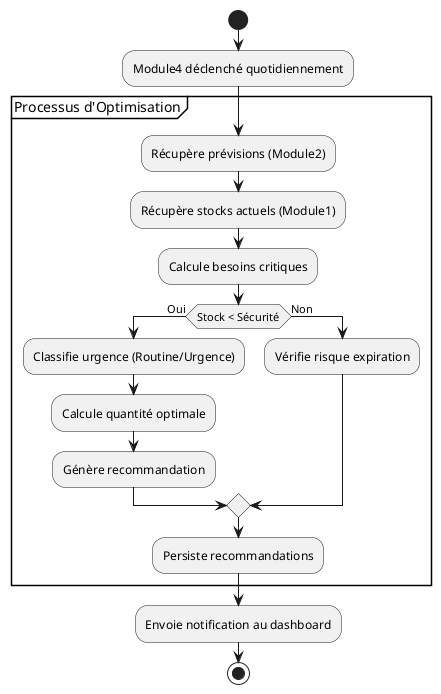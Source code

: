 @startuml
start
:Module4 déclenché quotidiennement;
partition "Processus d'Optimisation" {
  :Récupère prévisions (Module2);
  :Récupère stocks actuels (Module1);
  :Calcule besoins critiques;
  if (Stock < Sécurité) then (Oui)
    :Classifie urgence (Routine/Urgence);
    :Calcule quantité optimale;
    :Génère recommandation;
  else (Non)
    :Vérifie risque expiration;
  endif
  :Persiste recommandations;
}
:Envoie notification au dashboard;
stop
@enduml
